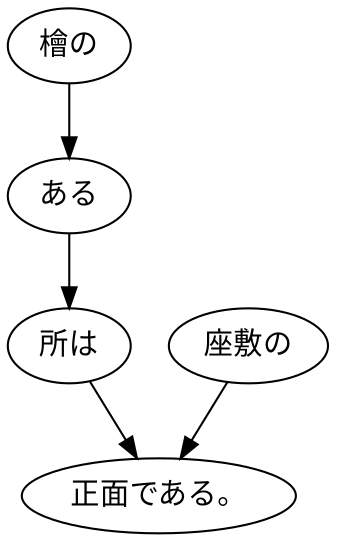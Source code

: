 digraph graph4718 {
	node0 [label="檜の"];
	node1 [label="ある"];
	node2 [label="所は"];
	node3 [label="座敷の"];
	node4 [label="正面である。"];
	node0 -> node1;
	node1 -> node2;
	node2 -> node4;
	node3 -> node4;
}
